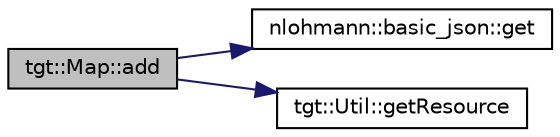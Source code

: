digraph "tgt::Map::add"
{
 // LATEX_PDF_SIZE
  edge [fontname="Helvetica",fontsize="10",labelfontname="Helvetica",labelfontsize="10"];
  node [fontname="Helvetica",fontsize="10",shape=record];
  rankdir="LR";
  Node1 [label="tgt::Map::add",height=0.2,width=0.4,color="black", fillcolor="grey75", style="filled", fontcolor="black",tooltip=" "];
  Node1 -> Node2 [color="midnightblue",fontsize="10",style="solid"];
  Node2 [label="nlohmann::basic_json::get",height=0.2,width=0.4,color="black", fillcolor="white", style="filled",URL="$classnlohmann_1_1basic__json.html#a0c42bdda2432e4027f4b63ef20ae74e6",tooltip="get special-case overload"];
  Node1 -> Node3 [color="midnightblue",fontsize="10",style="solid"];
  Node3 [label="tgt::Util::getResource",height=0.2,width=0.4,color="black", fillcolor="white", style="filled",URL="$namespacetgt_1_1_util.html#a7b35e27282551b04fb6b053a928ef175",tooltip=" "];
}
